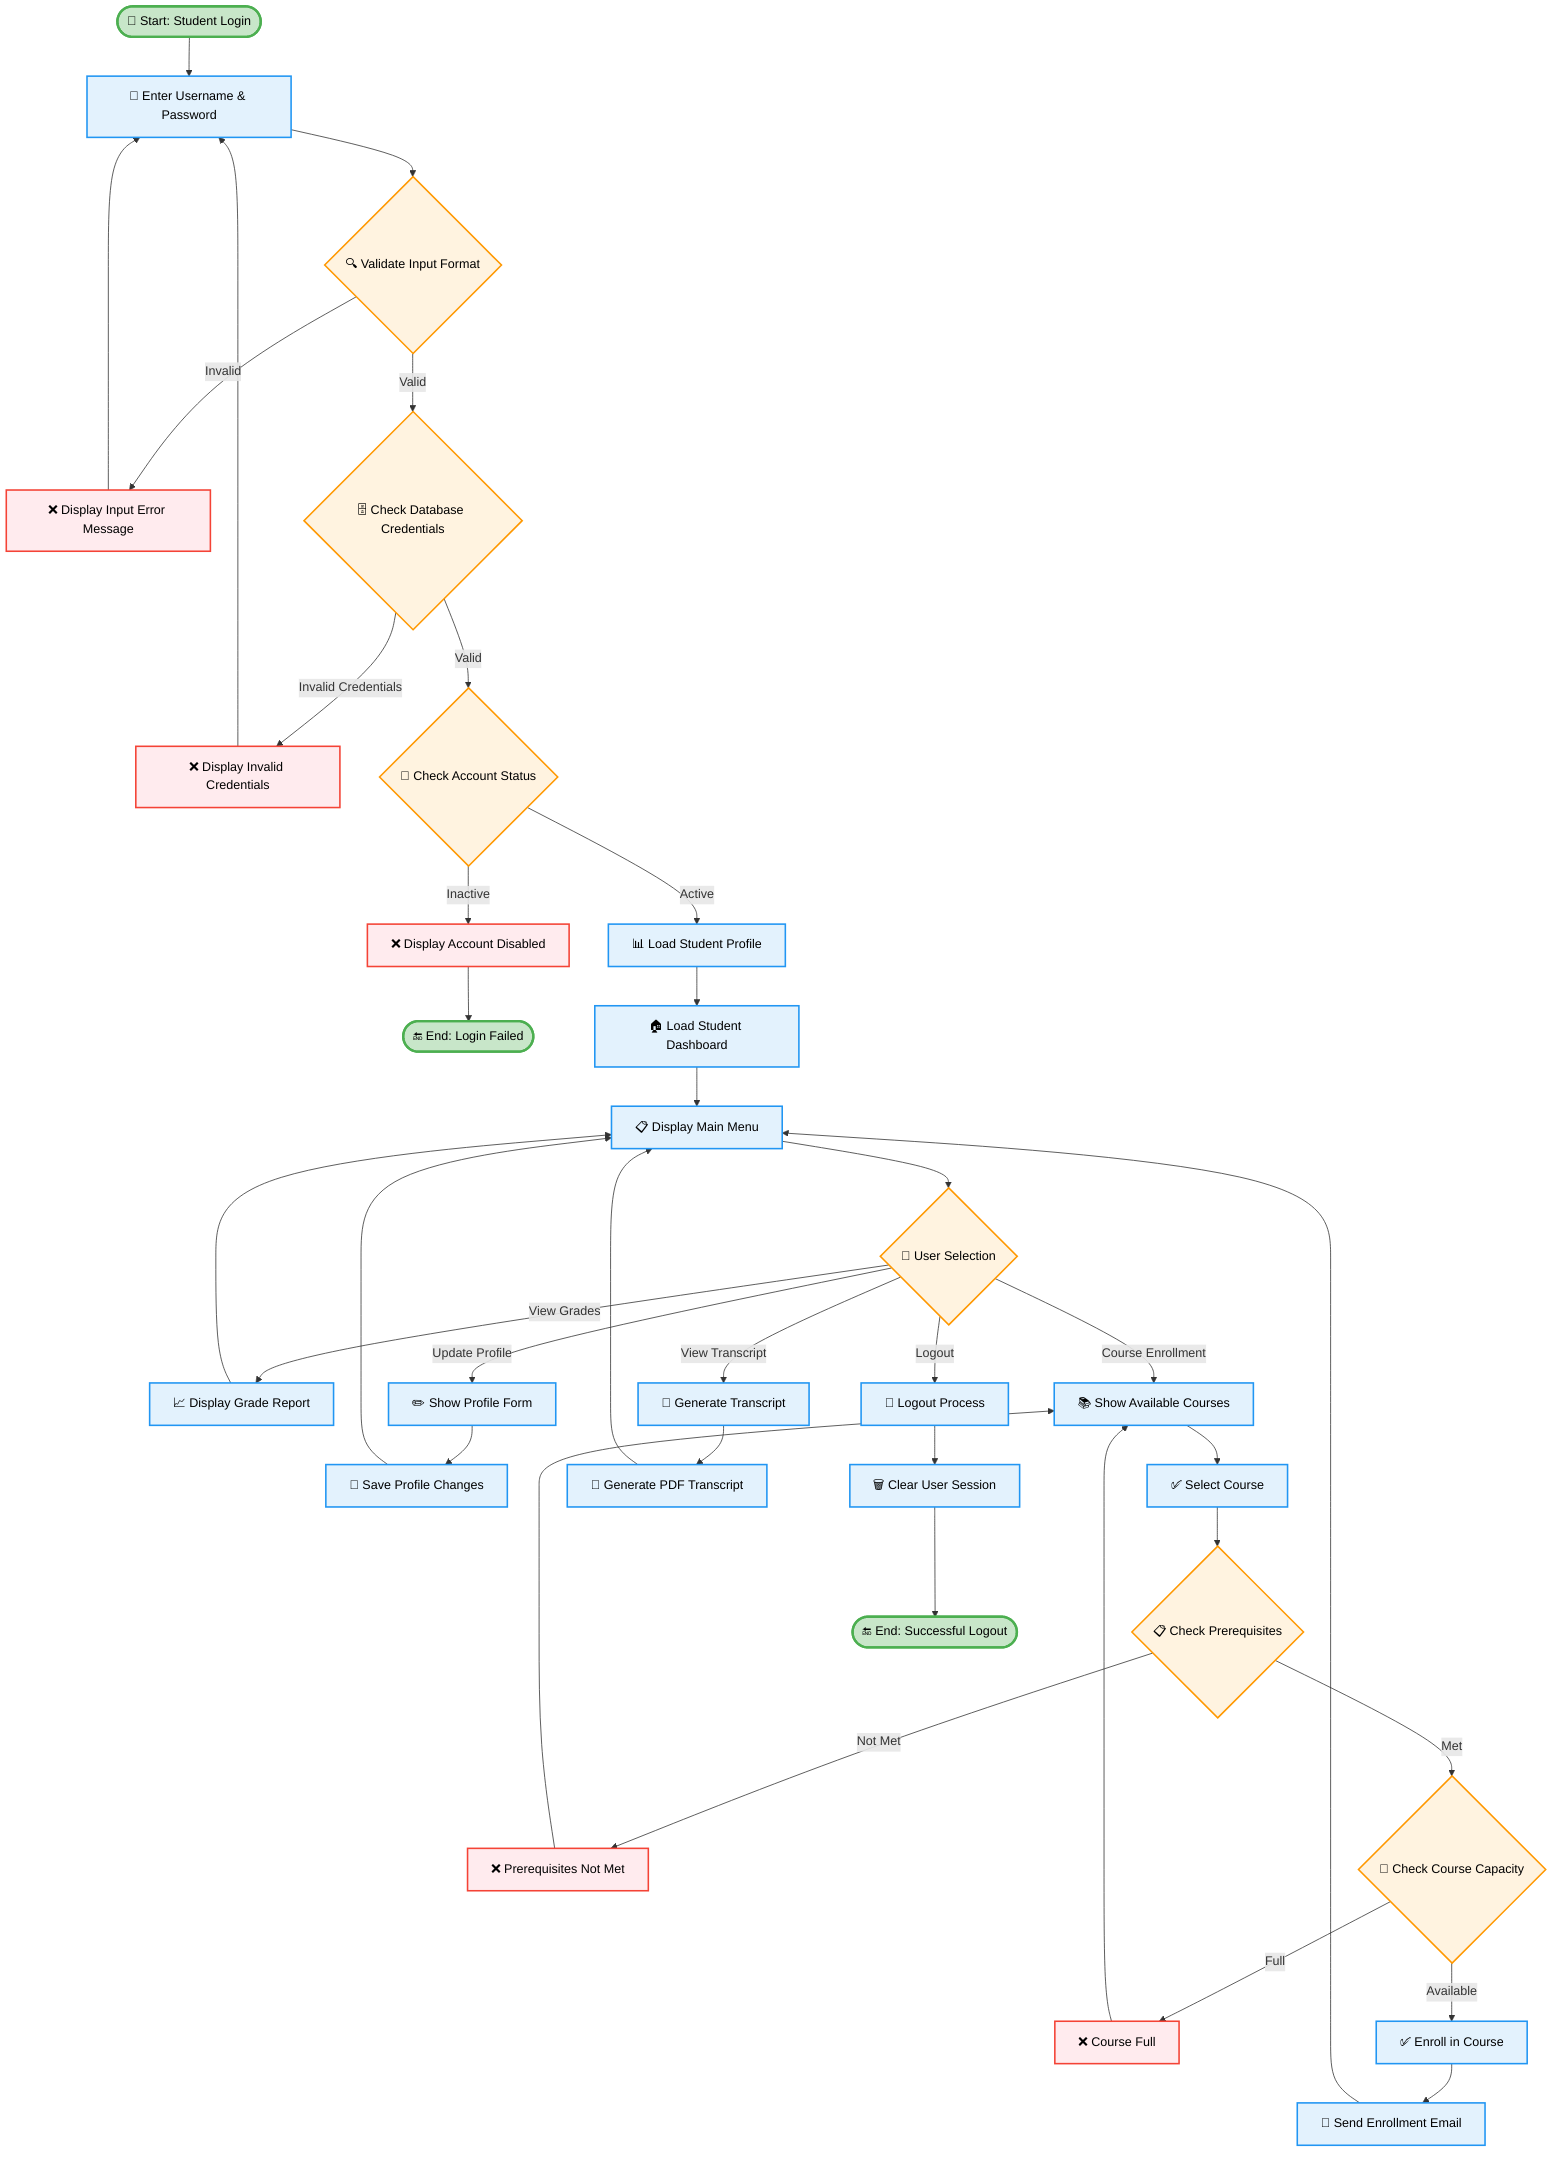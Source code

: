 flowchart TD
    Start([🎯 Start: Student Login]) --> LoginInput[📝 Enter Username & Password]
    
    LoginInput --> ValidateInput{🔍 Validate Input Format}
    ValidateInput -->|Invalid| ShowError1[❌ Display Input Error Message]
    ShowError1 --> LoginInput
    
    ValidateInput -->|Valid| CheckDB{🗄️ Check Database Credentials}
    CheckDB -->|Invalid Credentials| ShowError2[❌ Display Invalid Credentials]
    ShowError2 --> LoginInput
    
    CheckDB -->|Valid| CheckStatus{👤 Check Account Status}
    CheckStatus -->|Inactive| ShowError3[❌ Display Account Disabled]
    ShowError3 --> End1([🔚 End: Login Failed])
    
    CheckStatus -->|Active| LoadProfile[📊 Load Student Profile]
    LoadProfile --> LoadDashboard[🏠 Load Student Dashboard]
    
    LoadDashboard --> ShowMenu[📋 Display Main Menu]
    ShowMenu --> MenuChoice{🎯 User Selection}
    
    MenuChoice -->|View Grades| ViewGrades[📈 Display Grade Report]
    MenuChoice -->|Update Profile| UpdateProfile[✏️ Show Profile Form]
    MenuChoice -->|Course Enrollment| CourseEnroll[📚 Show Available Courses]
    MenuChoice -->|View Transcript| ViewTranscript[📜 Generate Transcript]
    MenuChoice -->|Logout| Logout[🚪 Logout Process]
    
    ViewGrades --> ShowMenu
    UpdateProfile --> SaveProfile[💾 Save Profile Changes]
    SaveProfile --> ShowMenu
    
    CourseEnroll --> SelectCourse[✅ Select Course]
    SelectCourse --> CheckPrereq{📋 Check Prerequisites}
    CheckPrereq -->|Not Met| ShowPrereqError[❌ Prerequisites Not Met]
    ShowPrereqError --> CourseEnroll
    CheckPrereq -->|Met| CheckCapacity{👥 Check Course Capacity}
    CheckCapacity -->|Full| ShowCapacityError[❌ Course Full]
    ShowCapacityError --> CourseEnroll
    CheckCapacity -->|Available| EnrollStudent[✅ Enroll in Course]
    EnrollStudent --> SendConfirmation[📧 Send Enrollment Email]
    SendConfirmation --> ShowMenu
    
    ViewTranscript --> GeneratePDF[📄 Generate PDF Transcript]
    GeneratePDF --> ShowMenu
    
    Logout --> ClearSession[🗑️ Clear User Session]
    ClearSession --> End2([🔚 End: Successful Logout])

    %% Styling
    classDef startEnd fill:#c8e6c9,stroke:#4caf50,stroke-width:3px,color:#000
    classDef process fill:#e3f2fd,stroke:#2196f3,stroke-width:2px,color:#000
    classDef decision fill:#fff3e0,stroke:#ff9800,stroke-width:2px,color:#000
    classDef error fill:#ffebee,stroke:#f44336,stroke-width:2px,color:#000
    classDef success fill:#e8f5e8,stroke:#4caf50,stroke-width:2px,color:#000

    class Start,End1,End2 startEnd
    class LoginInput,LoadProfile,LoadDashboard,ShowMenu,ViewGrades,UpdateProfile,CourseEnroll,ViewTranscript,SaveProfile,SelectCourse,EnrollStudent,SendConfirmation,GeneratePDF,Logout,ClearSession process
    class ValidateInput,CheckDB,CheckStatus,MenuChoice,CheckPrereq,CheckCapacity decision
    class ShowError1,ShowError2,ShowError3,ShowPrereqError,ShowCapacityError error